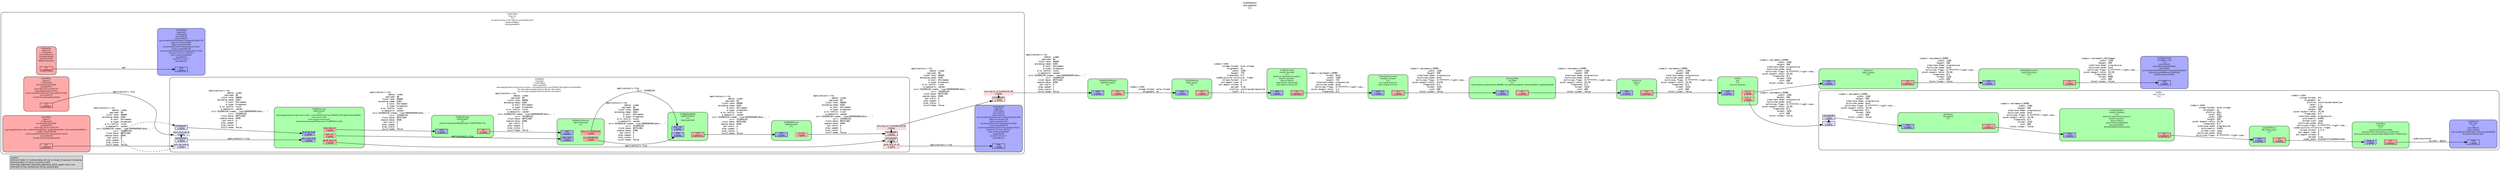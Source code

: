 digraph pipeline {
  rankdir=LR;
  fontname="sans";
  fontsize="10";
  labelloc=t;
  nodesep=.1;
  ranksep=.2;
  label="<GstPipeline>\ntest-pipeline\n[>]";
  node [style="filled,rounded", shape=box, fontsize="9", fontname="sans", margin="0.0,0.0"];
  edge [labelfontsize="6", fontsize="9", fontname="monospace"];
  
  legend [
    pos="0,0!",
    margin="0.05,0.05",
    style="filled",
    label="Legend\lElement-States: [~] void-pending, [0] null, [-] ready, [=] paused, [>] playing\lPad-Activation: [-] none, [>] push, [<] pull\lPad-Flags: [b]locked, [f]lushing, [b]locking, [E]OS; upper-case is set\lPad-Task: [T] has started task, [t] has paused task\l",
  ];
  subgraph cluster_sink_sub_bin_0xaaaad322f0c0 {
    fontname="Bitstream Vera Sans";
    fontsize="8";
    style="filled,rounded";
    color=black;
    label="GstBin\nsink_sub_bin\n[>]";
    subgraph cluster_sink_sub_bin_0xaaaad322f0c0_sink {
      label="";
      style="invis";
      _proxypad0_0xaaaad322c360 [color=black, fillcolor="#ddddff", label="proxypad0\n[>][bfb]", height="0.2", style="filled,solid"];
    sink_sub_bin_0xaaaad322f0c0_sink_0xaaaad3250050 -> _proxypad0_0xaaaad322c360 [style=dashed, minlen=0]
      sink_sub_bin_0xaaaad322f0c0_sink_0xaaaad3250050 [color=black, fillcolor="#ddddff", label="sink\n[>][bfb]", height="0.2", style="filled,solid"];
    }

    fillcolor="#ffffff";
    subgraph cluster_file_sink_0xaaaad32478e0 {
      fontname="Bitstream Vera Sans";
      fontsize="8";
      style="filled,rounded";
      color=black;
      label="GstFileSink\nfile_sink\n[>]\nsync=FALSE\nasync=FALSE\nlast-sample=((GstSample*) 0xaaaad30d4690)\nlocation=\"test-0.mp4\"";
      subgraph cluster_file_sink_0xaaaad32478e0_sink {
        label="";
        style="invis";
        file_sink_0xaaaad32478e0_sink_0xaaaad3219a80 [color=black, fillcolor="#aaaaff", label="sink\n[>][bfb]", height="0.2", style="filled,solid"];
      }

      fillcolor="#aaaaff";
    }

    subgraph cluster_qtmux_0xaaaad3245870 {
      fontname="Bitstream Vera Sans";
      fontsize="8";
      style="filled,rounded";
      color=black;
      label="GstQTMux\nqtmux\n[>]\nmovie-timescale=10000\nfaststart-file=\"/tmp/qtmux-137295756\"\nreserved-duration-remaining=18446744073709551615";
      subgraph cluster_qtmux_0xaaaad3245870_sink {
        label="";
        style="invis";
        qtmux_0xaaaad3245870_video_0_0xaaaad324bb60 [color=black, fillcolor="#aaaaff", label="video_0\n[>][bfb]", height="0.2", style="filled,dashed"];
      }

      subgraph cluster_qtmux_0xaaaad3245870_src {
        label="";
        style="invis";
        qtmux_0xaaaad3245870_src_0xaaaad31fbd70 [color=black, fillcolor="#ffaaaa", label="src\n[>][bfb][T]", height="0.2", style="filled,solid"];
      }

      qtmux_0xaaaad3245870_video_0_0xaaaad324bb60 -> qtmux_0xaaaad3245870_src_0xaaaad31fbd70 [style="invis"];
      fillcolor="#aaffaa";
    }

    qtmux_0xaaaad3245870_src_0xaaaad31fbd70 -> file_sink_0xaaaad32478e0_sink_0xaaaad3219a80 [label="video/quicktime\l             variant: apple\l"]
    subgraph cluster_file_h264_parse_0xaaaad3234e70 {
      fontname="Bitstream Vera Sans";
      fontsize="8";
      style="filled,rounded";
      color=black;
      label="GstH264Parse\nfile_h264_parse\n[>]";
      subgraph cluster_file_h264_parse_0xaaaad3234e70_sink {
        label="";
        style="invis";
        file_h264_parse_0xaaaad3234e70_sink_0xaaaad32195e0 [color=black, fillcolor="#aaaaff", label="sink\n[>][bfb]", height="0.2", style="filled,solid"];
      }

      subgraph cluster_file_h264_parse_0xaaaad3234e70_src {
        label="";
        style="invis";
        file_h264_parse_0xaaaad3234e70_src_0xaaaad3219830 [color=black, fillcolor="#ffaaaa", label="src\n[>][bfb]", height="0.2", style="filled,solid"];
      }

      file_h264_parse_0xaaaad3234e70_sink_0xaaaad32195e0 -> file_h264_parse_0xaaaad3234e70_src_0xaaaad3219830 [style="invis"];
      fillcolor="#aaffaa";
    }

    file_h264_parse_0xaaaad3234e70_src_0xaaaad3219830 -> qtmux_0xaaaad3245870_video_0_0xaaaad324bb60 [label="video/x-h264\l       stream-format: avc\l           alignment: au\l             profile: constrained-baseline\l               level: 3.1\l               width: 1280\l              height: 500\l  pixel-aspect-ratio: 25/36\l           framerate: 0/1\l      interlace-mode: progressive\l         colorimetry: bt601\l         chroma-site: jpeg\l      multiview-mode: mono\l     multiview-flags: 0:ffffffff:/right-view...\l  coded-picture-structure: frame\l       chroma-format: 4:2:0\l      bit-depth-luma: 8\l    bit-depth-chroma: 8\l              parsed: true\l          codec_data: 0142401fffe1000b674240...\l"]
    subgraph cluster_nvv4l2_h264enc_0xaaaad3233d50 {
      fontname="Bitstream Vera Sans";
      fontsize="8";
      style="filled,rounded";
      color=black;
      label="nvv4l2h264enc\nnvv4l2_h264enc\n[>]\ndevice=\"/dev/nvhost-msenc\"\ndevice-name=\"\"\ndevice-fd=35\npeak-bitrate=4000000\nqp-range=NULL\nSliceIntraRefreshInterval=0";
      subgraph cluster_nvv4l2_h264enc_0xaaaad3233d50_sink {
        label="";
        style="invis";
        nvv4l2_h264enc_0xaaaad3233d50_sink_0xaaaad3219140 [color=black, fillcolor="#aaaaff", label="sink\n[>][bfb]", height="0.2", style="filled,solid"];
      }

      subgraph cluster_nvv4l2_h264enc_0xaaaad3233d50_src {
        label="";
        style="invis";
        nvv4l2_h264enc_0xaaaad3233d50_src_0xaaaad3219390 [color=black, fillcolor="#ffaaaa", label="src\n[>][bfb][T]", height="0.2", style="filled,solid"];
      }

      nvv4l2_h264enc_0xaaaad3233d50_sink_0xaaaad3219140 -> nvv4l2_h264enc_0xaaaad3233d50_src_0xaaaad3219390 [style="invis"];
      fillcolor="#aaffaa";
    }

    nvv4l2_h264enc_0xaaaad3233d50_src_0xaaaad3219390 -> file_h264_parse_0xaaaad3234e70_sink_0xaaaad32195e0 [label="video/x-h264\l       stream-format: byte-stream\l           alignment: au\l             profile: NULL\l               level: NULL\l               width: 1280\l              height: 500\l  pixel-aspect-ratio: 25/36\l           framerate: 0/1\l      interlace-mode: progressive\l         colorimetry: bt601\l         chroma-site: jpeg\l      multiview-mode: mono\l     multiview-flags: 0:ffffffff:/right-view...\l"]
    subgraph cluster_file_queue_0xaaaad3212640 {
      fontname="Bitstream Vera Sans";
      fontsize="8";
      style="filled,rounded";
      color=black;
      label="GstQueue\nfile_queue\n[>]";
      subgraph cluster_file_queue_0xaaaad3212640_sink {
        label="";
        style="invis";
        file_queue_0xaaaad3212640_sink_0xaaaad3218ca0 [color=black, fillcolor="#aaaaff", label="sink\n[>][bfb]", height="0.2", style="filled,solid"];
      }

      subgraph cluster_file_queue_0xaaaad3212640_src {
        label="";
        style="invis";
        file_queue_0xaaaad3212640_src_0xaaaad3218ef0 [color=black, fillcolor="#ffaaaa", label="src\n[>][bfb][T]", height="0.2", style="filled,solid"];
      }

      file_queue_0xaaaad3212640_sink_0xaaaad3218ca0 -> file_queue_0xaaaad3212640_src_0xaaaad3218ef0 [style="invis"];
      fillcolor="#aaffaa";
    }

    _proxypad0_0xaaaad322c360 -> file_queue_0xaaaad3212640_sink_0xaaaad3218ca0 [label="video/x-raw(memory:NVMM)\l               width: 1280\l              height: 500\l      interlace-mode: progressive\l      multiview-mode: mono\l     multiview-flags: 0:ffffffff:/right-view...\l  pixel-aspect-ratio: 25/36\l           framerate: 0/1\l              format: I420\l                with: 600\l        block-linear: false\l"]
    file_queue_0xaaaad3212640_src_0xaaaad3218ef0 -> nvv4l2_h264enc_0xaaaad3233d50_sink_0xaaaad3219140 [label="video/x-raw(memory:NVMM)\l               width: 1280\l              height: 500\l      interlace-mode: progressive\l      multiview-mode: mono\l     multiview-flags: 0:ffffffff:/right-view...\l  pixel-aspect-ratio: 25/36\l           framerate: 0/1\l              format: I420\l                with: 600\l        block-linear: false\l"]
  }

  subgraph cluster_nveglgles_sink_0xaaaad3225130 {
    fontname="Bitstream Vera Sans";
    fontsize="8";
    style="filled,rounded";
    color=black;
    label="GstEglGlesSink\nnveglgles_sink\n[>]\nsync=FALSE\nmax-lateness=5000000\nqos=TRUE\nlast-sample=((GstSample*) 0xaaaad32de0b0)\nprocessing-deadline=15000000\nbufapi-version=TRUE";
    subgraph cluster_nveglgles_sink_0xaaaad3225130_sink {
      label="";
      style="invis";
      nveglgles_sink_0xaaaad3225130_sink_0xaaaad3218a50 [color=black, fillcolor="#aaaaff", label="sink\n[>][bfb]", height="0.2", style="filled,solid"];
    }

    fillcolor="#aaaaff";
  }

  subgraph cluster_nvegl_transform_0xaaaad30f6550 {
    fontname="Bitstream Vera Sans";
    fontsize="8";
    style="filled,rounded";
    color=black;
    label="GstNvEglTransform\nnvegl_transform\n[>]";
    subgraph cluster_nvegl_transform_0xaaaad30f6550_sink {
      label="";
      style="invis";
      nvegl_transform_0xaaaad30f6550_sink_0xaaaad32185b0 [color=black, fillcolor="#aaaaff", label="sink\n[>][bfb]", height="0.2", style="filled,solid"];
    }

    subgraph cluster_nvegl_transform_0xaaaad30f6550_src {
      label="";
      style="invis";
      nvegl_transform_0xaaaad30f6550_src_0xaaaad3218800 [color=black, fillcolor="#ffaaaa", label="src\n[>][bfb]", height="0.2", style="filled,solid"];
    }

    nvegl_transform_0xaaaad30f6550_sink_0xaaaad32185b0 -> nvegl_transform_0xaaaad30f6550_src_0xaaaad3218800 [style="invis"];
    fillcolor="#aaffaa";
  }

  nvegl_transform_0xaaaad30f6550_src_0xaaaad3218800 -> nveglgles_sink_0xaaaad3225130_sink_0xaaaad3218a50 [label="video/x-raw(memory:EGLImage)\l               width: 1280\l              height: 500\l      interlace-mode: progressive\l      multiview-mode: mono\l     multiview-flags: 0:ffffffff:/right-view...\l  pixel-aspect-ratio: 25/36\l           framerate: 0/1\l              format: RGBA\l                with: 600\l        block-linear: false\l"]
  subgraph cluster_video_queue_0xaaaad3212340 {
    fontname="Bitstream Vera Sans";
    fontsize="8";
    style="filled,rounded";
    color=black;
    label="GstQueue\nvideo_queue\n[>]";
    subgraph cluster_video_queue_0xaaaad3212340_sink {
      label="";
      style="invis";
      video_queue_0xaaaad3212340_sink_0xaaaad3218110 [color=black, fillcolor="#aaaaff", label="sink\n[>][bfb]", height="0.2", style="filled,solid"];
    }

    subgraph cluster_video_queue_0xaaaad3212340_src {
      label="";
      style="invis";
      video_queue_0xaaaad3212340_src_0xaaaad3218360 [color=black, fillcolor="#ffaaaa", label="src\n[>][bfb][T]", height="0.2", style="filled,solid"];
    }

    video_queue_0xaaaad3212340_sink_0xaaaad3218110 -> video_queue_0xaaaad3212340_src_0xaaaad3218360 [style="invis"];
    fillcolor="#aaffaa";
  }

  video_queue_0xaaaad3212340_src_0xaaaad3218360 -> nvegl_transform_0xaaaad30f6550_sink_0xaaaad32185b0 [label="video/x-raw(memory:NVMM)\l               width: 1280\l              height: 500\l      interlace-mode: progressive\l      multiview-mode: mono\l     multiview-flags: 0:ffffffff:/right-view...\l  pixel-aspect-ratio: 25/36\l           framerate: 0/1\l              format: I420\l                with: 600\l        block-linear: false\l"]
  subgraph cluster_tee_0xaaaad3217000 {
    fontname="Bitstream Vera Sans";
    fontsize="8";
    style="filled,rounded";
    color=black;
    label="GstTee\ntee\n[>]\nnum-src-pads=2";
    subgraph cluster_tee_0xaaaad3217000_sink {
      label="";
      style="invis";
      tee_0xaaaad3217000_sink_0xaaaad30f9d40 [color=black, fillcolor="#aaaaff", label="sink\n[>][bfb]", height="0.2", style="filled,solid"];
    }

    subgraph cluster_tee_0xaaaad3217000_src {
      label="";
      style="invis";
      tee_0xaaaad3217000_src_0_0xaaaad322c0f0 [color=black, fillcolor="#ffaaaa", label="src_0\n[>][bfb]", height="0.2", style="filled,dashed"];
      tee_0xaaaad3217000_src_1_0xaaaad322c5b0 [color=black, fillcolor="#ffaaaa", label="src_1\n[>][bfb]", height="0.2", style="filled,dashed"];
    }

    tee_0xaaaad3217000_sink_0xaaaad30f9d40 -> tee_0xaaaad3217000_src_0_0xaaaad322c0f0 [style="invis"];
    fillcolor="#aaffaa";
  }

  tee_0xaaaad3217000_src_0_0xaaaad322c0f0 -> video_queue_0xaaaad3212340_sink_0xaaaad3218110 [label="video/x-raw(memory:NVMM)\l               width: 1280\l              height: 500\l      interlace-mode: progressive\l      multiview-mode: mono\l     multiview-flags: 0:ffffffff:/right-view...\l  pixel-aspect-ratio: 25/36\l           framerate: 0/1\l              format: I420\l                with: 600\l        block-linear: false\l"]
  tee_0xaaaad3217000_src_1_0xaaaad322c5b0 -> sink_sub_bin_0xaaaad322f0c0_sink_0xaaaad3250050 [label="video/x-raw(memory:NVMM)\l               width: 1280\l              height: 500\l      interlace-mode: progressive\l      multiview-mode: mono\l     multiview-flags: 0:ffffffff:/right-view...\l  pixel-aspect-ratio: 25/36\l           framerate: 0/1\l              format: I420\l                with: 600\l        block-linear: false\l"]
  subgraph cluster_queue_0xaaaad3212040 {
    fontname="Bitstream Vera Sans";
    fontsize="8";
    style="filled,rounded";
    color=black;
    label="GstQueue\nqueue\n[>]";
    subgraph cluster_queue_0xaaaad3212040_sink {
      label="";
      style="invis";
      queue_0xaaaad3212040_sink_0xaaaad30f98a0 [color=black, fillcolor="#aaaaff", label="sink\n[>][bfb]", height="0.2", style="filled,solid"];
    }

    subgraph cluster_queue_0xaaaad3212040_src {
      label="";
      style="invis";
      queue_0xaaaad3212040_src_0xaaaad30f9af0 [color=black, fillcolor="#ffaaaa", label="src\n[>][bfb][T]", height="0.2", style="filled,solid"];
    }

    queue_0xaaaad3212040_sink_0xaaaad30f98a0 -> queue_0xaaaad3212040_src_0xaaaad30f9af0 [style="invis"];
    fillcolor="#aaffaa";
  }

  queue_0xaaaad3212040_src_0xaaaad30f9af0 -> tee_0xaaaad3217000_sink_0xaaaad30f9d40 [label="video/x-raw(memory:NVMM)\l               width: 1280\l              height: 500\l      interlace-mode: progressive\l      multiview-mode: mono\l     multiview-flags: 0:ffffffff:/right-view...\l  pixel-aspect-ratio: 25/36\l           framerate: 0/1\l              format: I420\l                with: 600\l        block-linear: false\l"]
  subgraph cluster_cap_filter_0xaaaad320e120 {
    fontname="Bitstream Vera Sans";
    fontsize="8";
    style="filled,rounded";
    color=black;
    label="GstCapsFilter\ncap_filter\n[>]\ncaps=video/x-raw(memory:NVMM), format=(string)I420, with=(int)600, height=(int)500";
    subgraph cluster_cap_filter_0xaaaad320e120_sink {
      label="";
      style="invis";
      cap_filter_0xaaaad320e120_sink_0xaaaad30f9400 [color=black, fillcolor="#aaaaff", label="sink\n[>][bfb]", height="0.2", style="filled,solid"];
    }

    subgraph cluster_cap_filter_0xaaaad320e120_src {
      label="";
      style="invis";
      cap_filter_0xaaaad320e120_src_0xaaaad30f9650 [color=black, fillcolor="#ffaaaa", label="src\n[>][bfb]", height="0.2", style="filled,solid"];
    }

    cap_filter_0xaaaad320e120_sink_0xaaaad30f9400 -> cap_filter_0xaaaad320e120_src_0xaaaad30f9650 [style="invis"];
    fillcolor="#aaffaa";
  }

  cap_filter_0xaaaad320e120_src_0xaaaad30f9650 -> queue_0xaaaad3212040_sink_0xaaaad30f98a0 [label="video/x-raw(memory:NVMM)\l               width: 1280\l              height: 500\l      interlace-mode: progressive\l      multiview-mode: mono\l     multiview-flags: 0:ffffffff:/right-view...\l  pixel-aspect-ratio: 25/36\l           framerate: 0/1\l              format: I420\l                with: 600\l        block-linear: false\l"]
  subgraph cluster_nvvideo_convert_0xaaaad32072e0 {
    fontname="Bitstream Vera Sans";
    fontsize="8";
    style="filled,rounded";
    color=black;
    label="Gstnvvideoconvert\nnvvideo_convert\n[>]\nsrc-crop=\"0:0:0:0\"\ndest-crop=\"0:0:0:0\"";
    subgraph cluster_nvvideo_convert_0xaaaad32072e0_sink {
      label="";
      style="invis";
      nvvideo_convert_0xaaaad32072e0_sink_0xaaaad30f8f60 [color=black, fillcolor="#aaaaff", label="sink\n[>][bfb]", height="0.2", style="filled,solid"];
    }

    subgraph cluster_nvvideo_convert_0xaaaad32072e0_src {
      label="";
      style="invis";
      nvvideo_convert_0xaaaad32072e0_src_0xaaaad30f91b0 [color=black, fillcolor="#ffaaaa", label="src\n[>][bfb]", height="0.2", style="filled,solid"];
    }

    nvvideo_convert_0xaaaad32072e0_sink_0xaaaad30f8f60 -> nvvideo_convert_0xaaaad32072e0_src_0xaaaad30f91b0 [style="invis"];
    fillcolor="#aaffaa";
  }

  nvvideo_convert_0xaaaad32072e0_src_0xaaaad30f91b0 -> cap_filter_0xaaaad320e120_sink_0xaaaad30f9400 [label="video/x-raw(memory:NVMM)\l               width: 1280\l              height: 500\l      interlace-mode: progressive\l      multiview-mode: mono\l     multiview-flags: 0:ffffffff:/right-view...\l  pixel-aspect-ratio: 25/36\l           framerate: 0/1\l              format: I420\l                with: 600\l        block-linear: false\l"]
  subgraph cluster_nvv4l2_decoder_0xaaaad31fd6e0 {
    fontname="Bitstream Vera Sans";
    fontsize="8";
    style="filled,rounded";
    color=black;
    label="nvv4l2decoder\nnvv4l2_decoder\n[>]\ndevice=\"/dev/nvhost-nvdec\"\ndevice-name=\"\"\ndevice-fd=56\ndrop-frame-interval=0\nnum-extra-surfaces=1";
    subgraph cluster_nvv4l2_decoder_0xaaaad31fd6e0_sink {
      label="";
      style="invis";
      nvv4l2_decoder_0xaaaad31fd6e0_sink_0xaaaad30f8ac0 [color=black, fillcolor="#aaaaff", label="sink\n[>][bfb]", height="0.2", style="filled,solid"];
    }

    subgraph cluster_nvv4l2_decoder_0xaaaad31fd6e0_src {
      label="";
      style="invis";
      nvv4l2_decoder_0xaaaad31fd6e0_src_0xaaaad30f8d10 [color=black, fillcolor="#ffaaaa", label="src\n[>][bfb][T]", height="0.2", style="filled,solid"];
    }

    nvv4l2_decoder_0xaaaad31fd6e0_sink_0xaaaad30f8ac0 -> nvv4l2_decoder_0xaaaad31fd6e0_src_0xaaaad30f8d10 [style="invis"];
    fillcolor="#aaffaa";
  }

  nvv4l2_decoder_0xaaaad31fd6e0_src_0xaaaad30f8d10 -> nvvideo_convert_0xaaaad32072e0_sink_0xaaaad30f8f60 [label="video/x-raw(memory:NVMM)\l              format: NV12\l               width: 1280\l              height: 720\l      interlace-mode: progressive\l      multiview-mode: mono\l     multiview-flags: 0:ffffffff:/right-view...\l  pixel-aspect-ratio: 1/1\l           framerate: 0/1\l"]
  subgraph cluster_h264_parse_0xaaaad30ff030 {
    fontname="Bitstream Vera Sans";
    fontsize="8";
    style="filled,rounded";
    color=black;
    label="GstH264Parse\nh264_parse\n[>]";
    subgraph cluster_h264_parse_0xaaaad30ff030_sink {
      label="";
      style="invis";
      h264_parse_0xaaaad30ff030_sink_0xaaaad30f8620 [color=black, fillcolor="#aaaaff", label="sink\n[>][bfb]", height="0.2", style="filled,solid"];
    }

    subgraph cluster_h264_parse_0xaaaad30ff030_src {
      label="";
      style="invis";
      h264_parse_0xaaaad30ff030_src_0xaaaad30f8870 [color=black, fillcolor="#ffaaaa", label="src\n[>][bfb]", height="0.2", style="filled,solid"];
    }

    h264_parse_0xaaaad30ff030_sink_0xaaaad30f8620 -> h264_parse_0xaaaad30ff030_src_0xaaaad30f8870 [style="invis"];
    fillcolor="#aaffaa";
  }

  h264_parse_0xaaaad30ff030_src_0xaaaad30f8870 -> nvv4l2_decoder_0xaaaad31fd6e0_sink_0xaaaad30f8ac0 [label="video/x-h264\l       stream-format: byte-stream\l           alignment: au\l               width: 1280\l              height: 720\l           framerate: 0/1\l  coded-picture-structure: frame\l       chroma-format: 4:2:0\l      bit-depth-luma: 8\l    bit-depth-chroma: 8\l              parsed: true\l             profile: constrained-baseline\l               level: 3.1\l"]
  subgraph cluster_rtph264_depay_0xaaaad30f61f0 {
    fontname="Bitstream Vera Sans";
    fontsize="8";
    style="filled,rounded";
    color=black;
    label="GstRtpH264Depay\nrtph264_depay\n[>]";
    subgraph cluster_rtph264_depay_0xaaaad30f61f0_sink {
      label="";
      style="invis";
      rtph264_depay_0xaaaad30f61f0_sink_0xaaaad30f8180 [color=black, fillcolor="#aaaaff", label="sink\n[>][bfb]", height="0.2", style="filled,solid"];
    }

    subgraph cluster_rtph264_depay_0xaaaad30f61f0_src {
      label="";
      style="invis";
      rtph264_depay_0xaaaad30f61f0_src_0xaaaad30f83d0 [color=black, fillcolor="#ffaaaa", label="src\n[>][bfb]", height="0.2", style="filled,solid"];
    }

    rtph264_depay_0xaaaad30f61f0_sink_0xaaaad30f8180 -> rtph264_depay_0xaaaad30f61f0_src_0xaaaad30f83d0 [style="invis"];
    fillcolor="#aaffaa";
  }

  rtph264_depay_0xaaaad30f61f0_src_0xaaaad30f83d0 -> h264_parse_0xaaaad30ff030_sink_0xaaaad30f8620 [label="video/x-h264\l       stream-format: byte-stream\l           alignment: au\l"]
  subgraph cluster_rtsp_src_0xaaaad30e3020 {
    fontname="Bitstream Vera Sans";
    fontsize="8";
    style="filled,rounded";
    color=black;
    label="GstRTSPSrc\nrtsp_src\n[>]\nlocation=\"rtsp://192.168.10.4:8554/ds-test\"\nproxy-id=NULL\nproxy-pw=NULL";
    subgraph cluster_rtsp_src_0xaaaad30e3020_src {
      label="";
      style="invis";
      _proxypad5_0xaaaad322d660 [color=black, fillcolor="#ffdddd", label="proxypad5\n[>][bfb]", height="0.2", style="filled,solid"];
    _proxypad5_0xaaaad322d660 -> rtsp_src_0xaaaad30e3020_recv_rtp_src_0_332085226_96_0xaaaad3251640 [style=dashed, minlen=0]
      rtsp_src_0xaaaad30e3020_recv_rtp_src_0_332085226_96_0xaaaad3251640 [color=black, fillcolor="#ffdddd", label="recv_rtp_src_0_332085226_96\n[>][bfb]", height="0.2", style="filled,dotted"];
    }

    fillcolor="#ffffff";
    subgraph cluster_udpsink1_0xffff7804ad80 {
      fontname="Bitstream Vera Sans";
      fontsize="8";
      style="filled,rounded";
      color=black;
      label="GstUDPSink\nudpsink1\n[>](locked)\nsync=FALSE\nasync=FALSE\nlast-sample=((GstSample*) 0xaaaad32de190)\nbytes-to-serve=336\nbytes-served=336\nsocket=((GSocket*) 0xaaaad3217fa0)\nclose-socket=FALSE\nused-socket=((GSocket*) 0xaaaad3217fa0)\nclients=\"127.0.0.1:60323\"\nauto-multicast=FALSE\nloop=FALSE\nhost=\"127.0.0.1\"\nport=60323";
      subgraph cluster_udpsink1_0xffff7804ad80_sink {
        label="";
        style="invis";
        udpsink1_0xffff7804ad80_sink_0xffff780442a0 [color=black, fillcolor="#aaaaff", label="sink\n[>][bfb]", height="0.2", style="filled,solid"];
      }

      fillcolor="#aaaaff";
    }

    subgraph cluster_fakesrc0_0xffff7804c100 {
      fontname="Bitstream Vera Sans";
      fontsize="8";
      style="filled,rounded";
      color=black;
      label="GstFakeSrc\nfakesrc0\n[>](locked)\nnum-buffers=5\nsizetype=fixed\nsizemax=200\nfilltype=random";
      subgraph cluster_fakesrc0_0xffff7804c100_src {
        label="";
        style="invis";
        fakesrc0_0xffff7804c100_src_0xffff78044050 [color=black, fillcolor="#ffaaaa", label="src\n[>][bfbE][t]", height="0.2", style="filled,solid"];
      }

      fillcolor="#ffaaaa";
    }

    fakesrc0_0xffff7804c100_src_0xffff78044050 -> udpsink0_0xffff78047e60_sink_0xaaaad3249d50 [label="ANY"]
    subgraph cluster_udpsink0_0xffff78047e60 {
      fontname="Bitstream Vera Sans";
      fontsize="8";
      style="filled,rounded";
      color=black;
      label="GstUDPSink\nudpsink0\n[>](locked)\nsync=FALSE\nasync=FALSE\nlast-sample=((GstSample*) 0xaaaad32de270)\nbytes-to-serve=1000\nbytes-served=1000\nsocket=((GSocket*) 0xaaaad3217e50)\nclose-socket=FALSE\nused-socket=((GSocket*) 0xaaaad3217e50)\nclients=\"127.0.0.1:60322\"\nauto-multicast=FALSE\nloop=FALSE\nhost=\"127.0.0.1\"\nport=60322";
      subgraph cluster_udpsink0_0xffff78047e60_sink {
        label="";
        style="invis";
        udpsink0_0xffff78047e60_sink_0xaaaad3249d50 [color=black, fillcolor="#aaaaff", label="sink\n[>][bfbE]", height="0.2", style="filled,solid"];
      }

      fillcolor="#aaaaff";
    }

    subgraph cluster_udpsrc2_0xffff780257b0 {
      fontname="Bitstream Vera Sans";
      fontsize="8";
      style="filled,rounded";
      color=black;
      label="GstUDPSrc\nudpsrc2\n[>](locked)\ndo-timestamp=TRUE\nport=60575\nuri=\"udp://0.0.0.0:60575\"\ncaps=application/x-rtcp\nused-socket=((GSocket*) 0xaaaad3217fa0)\nreuse=FALSE\nsocket-timestamp=disabled";
      subgraph cluster_udpsrc2_0xffff780257b0_src {
        label="";
        style="invis";
        udpsrc2_0xffff780257b0_src_0xaaaad3248ad0 [color=black, fillcolor="#ffaaaa", label="src\n[>][bfb][T]", height="0.2", style="filled,solid"];
      }

      fillcolor="#ffaaaa";
    }

    udpsrc2_0xffff780257b0_src_0xaaaad3248ad0 -> manager_0xffff7802e080_recv_rtcp_sink_0_0xaaaad3250c80 [label="application/x-rtcp\l"]
    subgraph cluster_udpsrc1_0xffff780234a0 {
      fontname="Bitstream Vera Sans";
      fontsize="8";
      style="filled,rounded";
      color=black;
      label="GstUDPSrc\nudpsrc1\n[>](locked)\ndo-timestamp=TRUE\nport=60574\nuri=\"udp://0.0.0.0:60574\"\ncaps=application/x-rtp, media=(string)video, payload=(int)96, clock-rate=(int)90000, …\nbuffer-size=524288\nused-socket=((GSocket*) 0xaaaad3217e50)\nreuse=FALSE\nsocket-timestamp=disabled";
      subgraph cluster_udpsrc1_0xffff780234a0_src {
        label="";
        style="invis";
        udpsrc1_0xffff780234a0_src_0xaaaad3248880 [color=black, fillcolor="#ffaaaa", label="src\n[>][bfb][T]", height="0.2", style="filled,solid"];
      }

      fillcolor="#ffaaaa";
    }

    udpsrc1_0xffff780234a0_src_0xaaaad3248880 -> manager_0xffff7802e080_recv_rtp_sink_0_0xaaaad3250a10 [label="application/x-rtp\l               media: video\l             payload: 96\l          clock-rate: 90000\l       encoding-name: H264\l              a-tool: GStreamer\l              a-type: broadcast\l         a-ts-refclk: local\l          a-mediaclk: sender\l  ssrc-332085226-cname: \"user2669585609\\@hos... \"\l                ssrc: 332085226\l          clock-base: 88751384\l         seqnum-base: 6496\l           npt-start: 0\l          play-speed: 1\l          play-scale: 1\l          onvif-mode: false\l"]
    subgraph cluster_manager_0xffff7802e080 {
      fontname="Bitstream Vera Sans";
      fontsize="8";
      style="filled,rounded";
      color=black;
      label="GstRtpBin\nmanager\n[>](locked)\nlatency=2000\nsdes=application/x-rtp-source-sdes, cname=(string)\\\"user596401281\\\\@host-4a26d96a…\nfec-decoders=application/x-rtp-fec-decoders;\nfec-encoders=application/x-rtp-fec-encoders;";
      subgraph cluster_manager_0xffff7802e080_sink {
        label="";
        style="invis";
        _proxypad1_0xaaaad322ca80 [color=black, fillcolor="#ddddff", label="proxypad1\n[>][bfb]", height="0.2", style="filled,solid"];
      manager_0xffff7802e080_recv_rtp_sink_0_0xaaaad3250a10 -> _proxypad1_0xaaaad322ca80 [style=dashed, minlen=0]
        manager_0xffff7802e080_recv_rtp_sink_0_0xaaaad3250a10 [color=black, fillcolor="#ddddff", label="recv_rtp_sink_0\n[>][bfb]", height="0.2", style="filled,dashed"];
        _proxypad2_0xaaaad322cce0 [color=black, fillcolor="#ddddff", label="proxypad2\n[>][bfb]", height="0.2", style="filled,solid"];
      manager_0xffff7802e080_recv_rtcp_sink_0_0xaaaad3250c80 -> _proxypad2_0xaaaad322cce0 [style=dashed, minlen=0]
        manager_0xffff7802e080_recv_rtcp_sink_0_0xaaaad3250c80 [color=black, fillcolor="#ddddff", label="recv_rtcp_sink_0\n[>][bfb]", height="0.2", style="filled,dashed"];
      }

      subgraph cluster_manager_0xffff7802e080_src {
        label="";
        style="invis";
        _proxypad3_0xaaaad322cf40 [color=black, fillcolor="#ffdddd", label="proxypad3\n[>][bfb]", height="0.2", style="filled,solid"];
      _proxypad3_0xaaaad322cf40 -> manager_0xffff7802e080_send_rtcp_src_0_0xaaaad3250ef0 [style=dashed, minlen=0]
        manager_0xffff7802e080_send_rtcp_src_0_0xaaaad3250ef0 [color=black, fillcolor="#ffdddd", label="send_rtcp_src_0\n[>][bfb]", height="0.2", style="filled,dashed"];
        _proxypad4_0xaaaad322d400 [color=black, fillcolor="#ffdddd", label="proxypad4\n[>][bfb]", height="0.2", style="filled,solid"];
      _proxypad4_0xaaaad322d400 -> manager_0xffff7802e080_recv_rtp_src_0_332085226_96_0xaaaad32513d0 [style=dashed, minlen=0]
        manager_0xffff7802e080_recv_rtp_src_0_332085226_96_0xaaaad32513d0 [color=black, fillcolor="#ffdddd", label="recv_rtp_src_0_332085226_96\n[>][bfb]", height="0.2", style="filled,dotted"];
      }

      manager_0xffff7802e080_recv_rtp_sink_0_0xaaaad3250a10 -> manager_0xffff7802e080_send_rtcp_src_0_0xaaaad3250ef0 [style="invis"];
      fillcolor="#ffffff";
      subgraph cluster_rtpptdemux0_0xffff7803f670 {
        fontname="Bitstream Vera Sans";
        fontsize="8";
        style="filled,rounded";
        color=black;
        label="GstRtpPtDemux\nrtpptdemux0\n[>]";
        subgraph cluster_rtpptdemux0_0xffff7803f670_sink {
          label="";
          style="invis";
          rtpptdemux0_0xffff7803f670_sink_0xffff78045520 [color=black, fillcolor="#aaaaff", label="sink\n[>][bfb]", height="0.2", style="filled,solid"];
        }

        subgraph cluster_rtpptdemux0_0xffff7803f670_src {
          label="";
          style="invis";
          rtpptdemux0_0xffff7803f670_src_96_0xffff4c0061f0 [color=black, fillcolor="#ffaaaa", label="src_96\n[>][bfb]", height="0.2", style="filled,dotted"];
        }

        rtpptdemux0_0xffff7803f670_sink_0xffff78045520 -> rtpptdemux0_0xffff7803f670_src_96_0xffff4c0061f0 [style="invis"];
        fillcolor="#aaffaa";
      }

      rtpptdemux0_0xffff7803f670_src_96_0xffff4c0061f0 -> _proxypad4_0xaaaad322d400 [label="application/x-rtp\l               media: video\l             payload: 96\l          clock-rate: 90000\l       encoding-name: H264\l              a-tool: GStreamer\l              a-type: broadcast\l         a-ts-refclk: local\l          a-mediaclk: sender\l  ssrc-332085226-cname: \"user2669585609\\@hos... \"\l                ssrc: 332085226\l          clock-base: 88751384\l         seqnum-base: 6496\l           npt-start: 0\l          play-speed: 1\l          play-scale: 1\l          onvif-mode: false\l"]
      subgraph cluster_rtpjitterbuffer0_0xffff5801ff70 {
        fontname="Bitstream Vera Sans";
        fontsize="8";
        style="filled,rounded";
        color=black;
        label="GstRtpJitterBuffer\nrtpjitterbuffer0\n[>]\nlatency=2000";
        subgraph cluster_rtpjitterbuffer0_0xffff5801ff70_sink {
          label="";
          style="invis";
          rtpjitterbuffer0_0xffff5801ff70_sink_0xffff780452d0 [color=black, fillcolor="#aaaaff", label="sink\n[>][bfb]", height="0.2", style="filled,solid"];
          rtpjitterbuffer0_0xffff5801ff70_sink_rtcp_0xffff78045770 [color=black, fillcolor="#aaaaff", label="sink_rtcp\n[>][bfb]", height="0.2", style="filled,dashed"];
        }

        subgraph cluster_rtpjitterbuffer0_0xffff5801ff70_src {
          label="";
          style="invis";
          rtpjitterbuffer0_0xffff5801ff70_src_0xffff78045080 [color=black, fillcolor="#ffaaaa", label="src\n[>][bfb][T]", height="0.2", style="filled,solid"];
        }

        rtpjitterbuffer0_0xffff5801ff70_sink_0xffff780452d0 -> rtpjitterbuffer0_0xffff5801ff70_src_0xffff78045080 [style="invis"];
        fillcolor="#aaffaa";
      }

      rtpjitterbuffer0_0xffff5801ff70_src_0xffff78045080 -> rtpptdemux0_0xffff7803f670_sink_0xffff78045520 [label="application/x-rtp\l               media: video\l             payload: 96\l          clock-rate: 90000\l       encoding-name: H264\l              a-tool: GStreamer\l              a-type: broadcast\l         a-ts-refclk: local\l          a-mediaclk: sender\l  ssrc-332085226-cname: \"user2669585609\\@hos... \"\l                ssrc: 332085226\l          clock-base: 88751384\l         seqnum-base: 6496\l           npt-start: 0\l          play-speed: 1\l          play-scale: 1\l          onvif-mode: false\l"]
      subgraph cluster_rtpstorage0_0xaaaad325c120 {
        fontname="Bitstream Vera Sans";
        fontsize="8";
        style="filled,rounded";
        color=black;
        label="GstRtpStorage\nrtpstorage0\n[>]\ninternal-storage=((RtpStorage*) 0xffff7000a730)";
        subgraph cluster_rtpstorage0_0xaaaad325c120_sink {
          label="";
          style="invis";
          rtpstorage0_0xaaaad325c120_sink_0xaaaad32491c0 [color=black, fillcolor="#aaaaff", label="sink\n[>][bfb]", height="0.2", style="filled,solid"];
        }

        subgraph cluster_rtpstorage0_0xaaaad325c120_src {
          label="";
          style="invis";
          rtpstorage0_0xaaaad325c120_src_0xaaaad3248f70 [color=black, fillcolor="#ffaaaa", label="src\n[>][bfb]", height="0.2", style="filled,solid"];
        }

        rtpstorage0_0xaaaad325c120_sink_0xaaaad32491c0 -> rtpstorage0_0xaaaad325c120_src_0xaaaad3248f70 [style="invis"];
        fillcolor="#aaffaa";
      }

      rtpstorage0_0xaaaad325c120_src_0xaaaad3248f70 -> rtpssrcdemux0_0xffff7803f030_sink_0xaaaad3248d20 [label="application/x-rtp\l               media: video\l             payload: 96\l          clock-rate: 90000\l       encoding-name: H264\l              a-tool: GStreamer\l              a-type: broadcast\l         a-ts-refclk: local\l          a-mediaclk: sender\l  ssrc-332085226-cname: \"user2669585609\\@hos... \"\l                ssrc: 332085226\l          clock-base: 88751384\l         seqnum-base: 6496\l           npt-start: 0\l          play-speed: 1\l          play-scale: 1\l          onvif-mode: false\l"]
      subgraph cluster_rtpssrcdemux0_0xffff7803f030 {
        fontname="Bitstream Vera Sans";
        fontsize="8";
        style="filled,rounded";
        color=black;
        label="GstRtpSsrcDemux\nrtpssrcdemux0\n[>]";
        subgraph cluster_rtpssrcdemux0_0xffff7803f030_sink {
          label="";
          style="invis";
          rtpssrcdemux0_0xffff7803f030_sink_0xaaaad3248d20 [color=black, fillcolor="#aaaaff", label="sink\n[>][bfb]", height="0.2", style="filled,solid"];
          rtpssrcdemux0_0xffff7803f030_rtcp_sink_0xaaaad3248630 [color=black, fillcolor="#aaaaff", label="rtcp_sink\n[>][bfb]", height="0.2", style="filled,solid"];
        }

        subgraph cluster_rtpssrcdemux0_0xffff7803f030_src {
          label="";
          style="invis";
          rtpssrcdemux0_0xffff7803f030_src_332085226_0xffff78044be0 [color=black, fillcolor="#ffaaaa", label="src_332085226\n[>][bfb]", height="0.2", style="filled,dotted"];
          rtpssrcdemux0_0xffff7803f030_rtcp_src_332085226_0xffff78044e30 [color=black, fillcolor="#ffaaaa", label="rtcp_src_332085226\n[>][bfb]", height="0.2", style="filled,dotted"];
        }

        rtpssrcdemux0_0xffff7803f030_sink_0xaaaad3248d20 -> rtpssrcdemux0_0xffff7803f030_src_332085226_0xffff78044be0 [style="invis"];
        fillcolor="#aaffaa";
      }

      rtpssrcdemux0_0xffff7803f030_src_332085226_0xffff78044be0 -> rtpjitterbuffer0_0xffff5801ff70_sink_0xffff780452d0 [label="application/x-rtp\l               media: video\l             payload: 96\l          clock-rate: 90000\l       encoding-name: H264\l              a-tool: GStreamer\l              a-type: broadcast\l         a-ts-refclk: local\l          a-mediaclk: sender\l  ssrc-332085226-cname: \"user2669585609\\@hos... \"\l                ssrc: 332085226\l          clock-base: 88751384\l         seqnum-base: 6496\l           npt-start: 0\l          play-speed: 1\l          play-scale: 1\l          onvif-mode: false\l"]
      rtpssrcdemux0_0xffff7803f030_rtcp_src_332085226_0xffff78044e30 -> rtpjitterbuffer0_0xffff5801ff70_sink_rtcp_0xffff78045770 [label="application/x-rtcp\l                ssrc: 332085226\l"]
      subgraph cluster_rtpsession0_0xffff780361a0 {
        fontname="Bitstream Vera Sans";
        fontsize="8";
        style="filled,rounded";
        color=black;
        label="GstRtpSession\nrtpsession0\n[>]\nsdes=application/x-rtp-source-sdes, cname=(string)\\\"user596401281\\\\@host-4a26d96a…\nnum-sources=2\nnum-active-sources=2\ninternal-session=((RTPSession*) 0xffff7803c160)";
        subgraph cluster_rtpsession0_0xffff780361a0_sink {
          label="";
          style="invis";
          rtpsession0_0xffff780361a0_recv_rtp_sink_0xaaaad3249410 [color=black, fillcolor="#aaaaff", label="recv_rtp_sink\n[>][bfb]", height="0.2", style="filled,dashed"];
          rtpsession0_0xffff780361a0_recv_rtcp_sink_0xaaaad32498b0 [color=black, fillcolor="#aaaaff", label="recv_rtcp_sink\n[>][bfb]", height="0.2", style="filled,dashed"];
        }

        subgraph cluster_rtpsession0_0xffff780361a0_src {
          label="";
          style="invis";
          rtpsession0_0xffff780361a0_recv_rtp_src_0xaaaad3249660 [color=black, fillcolor="#ffaaaa", label="recv_rtp_src\n[>][bfb]", height="0.2", style="filled,dotted"];
          rtpsession0_0xffff780361a0_sync_src_0xaaaad3249b00 [color=black, fillcolor="#ffaaaa", label="sync_src\n[>][bfb]", height="0.2", style="filled,dotted"];
          rtpsession0_0xffff780361a0_send_rtcp_src_0xffff780444f0 [color=black, fillcolor="#ffaaaa", label="send_rtcp_src\n[>][bfb]", height="0.2", style="filled,dashed"];
        }

        rtpsession0_0xffff780361a0_recv_rtp_sink_0xaaaad3249410 -> rtpsession0_0xffff780361a0_recv_rtp_src_0xaaaad3249660 [style="invis"];
        fillcolor="#aaffaa";
      }

      _proxypad1_0xaaaad322ca80 -> rtpsession0_0xffff780361a0_recv_rtp_sink_0xaaaad3249410 [label="application/x-rtp\l               media: video\l             payload: 96\l          clock-rate: 90000\l       encoding-name: H264\l              a-tool: GStreamer\l              a-type: broadcast\l         a-ts-refclk: local\l          a-mediaclk: sender\l  ssrc-332085226-cname: \"user2669585609\\@hos... \"\l                ssrc: 332085226\l          clock-base: 88751384\l         seqnum-base: 6496\l           npt-start: 0\l          play-speed: 1\l          play-scale: 1\l          onvif-mode: false\l"]
      rtpsession0_0xffff780361a0_recv_rtp_src_0xaaaad3249660 -> rtpstorage0_0xaaaad325c120_sink_0xaaaad32491c0 [label="application/x-rtp\l               media: video\l             payload: 96\l          clock-rate: 90000\l       encoding-name: H264\l              a-tool: GStreamer\l              a-type: broadcast\l         a-ts-refclk: local\l          a-mediaclk: sender\l  ssrc-332085226-cname: \"user2669585609\\@hos... \"\l                ssrc: 332085226\l          clock-base: 88751384\l         seqnum-base: 6496\l           npt-start: 0\l          play-speed: 1\l          play-scale: 1\l          onvif-mode: false\l"]
      _proxypad2_0xaaaad322cce0 -> rtpsession0_0xffff780361a0_recv_rtcp_sink_0xaaaad32498b0 [label="application/x-rtcp\l"]
      rtpsession0_0xffff780361a0_sync_src_0xaaaad3249b00 -> rtpssrcdemux0_0xffff7803f030_rtcp_sink_0xaaaad3248630 [label="application/x-rtcp\l"]
      rtpsession0_0xffff780361a0_send_rtcp_src_0xffff780444f0 -> _proxypad3_0xaaaad322cf40 [label="application/x-rtcp\l"]
    }

    manager_0xffff7802e080_send_rtcp_src_0_0xaaaad3250ef0 -> udpsink1_0xffff7804ad80_sink_0xffff780442a0 [label="application/x-rtcp\l"]
    manager_0xffff7802e080_recv_rtp_src_0_332085226_96_0xaaaad32513d0 -> _proxypad5_0xaaaad322d660 [label="application/x-rtp\l               media: video\l             payload: 96\l          clock-rate: 90000\l       encoding-name: H264\l              a-tool: GStreamer\l              a-type: broadcast\l         a-ts-refclk: local\l          a-mediaclk: sender\l  ssrc-332085226-cname: \"user2669585609\\@hos... \"\l                ssrc: 332085226\l          clock-base: 88751384\l         seqnum-base: 6496\l           npt-start: 0\l          play-speed: 1\l          play-scale: 1\l          onvif-mode: false\l"]
  }

  rtsp_src_0xaaaad30e3020_recv_rtp_src_0_332085226_96_0xaaaad3251640 -> rtph264_depay_0xaaaad30f61f0_sink_0xaaaad30f8180 [label="application/x-rtp\l               media: video\l             payload: 96\l          clock-rate: 90000\l       encoding-name: H264\l              a-tool: GStreamer\l              a-type: broadcast\l         a-ts-refclk: local\l          a-mediaclk: sender\l  ssrc-332085226-cname: \"user2669585609\\@hos... \"\l                ssrc: 332085226\l          clock-base: 88751384\l         seqnum-base: 6496\l           npt-start: 0\l          play-speed: 1\l          play-scale: 1\l          onvif-mode: false\l"]
}
